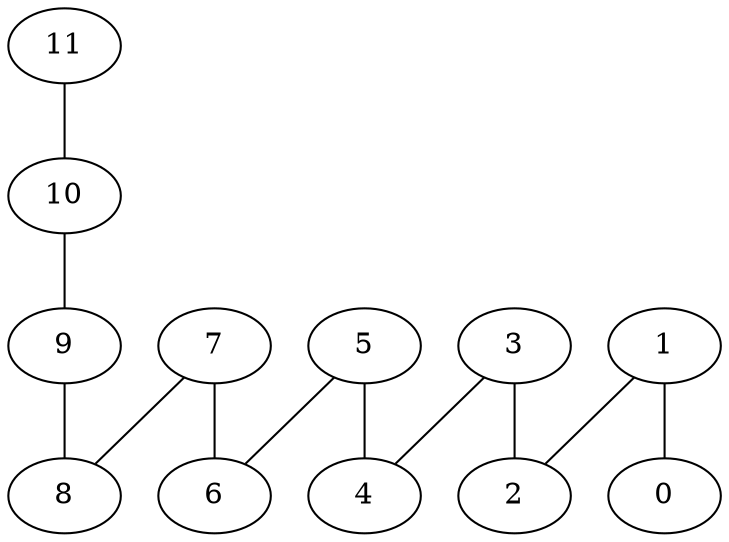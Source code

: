 strict graph  {
	11 -- 10;
	10 -- 9;
	1 -- 0;
	1 -- 2;
	3 -- 2;
	3 -- 4;
	5 -- 4;
	5 -- 6;
	7 -- 8;
	7 -- 6;
	9 -- 8;
}
